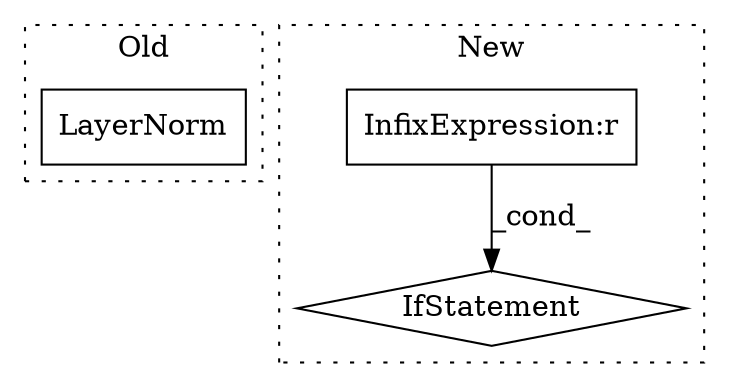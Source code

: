 digraph G {
subgraph cluster0 {
1 [label="LayerNorm" a="32" s="4674,4691" l="10,1" shape="box"];
label = "Old";
style="dotted";
}
subgraph cluster1 {
2 [label="IfStatement" a="25" s="4035" l="3" shape="diamond"];
3 [label="InfixExpression:r" a="27" s="4026" l="4" shape="box"];
label = "New";
style="dotted";
}
3 -> 2 [label="_cond_"];
}